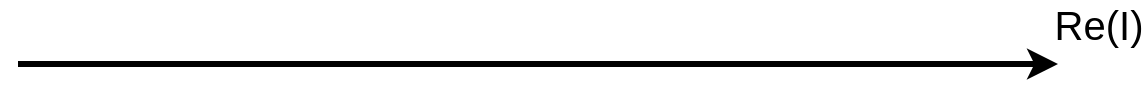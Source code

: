 <mxfile version="24.4.0" type="device">
  <diagram name="Page-1" id="lMkIZ5ReDiUbH32EKImj">
    <mxGraphModel dx="1202" dy="809" grid="1" gridSize="10" guides="1" tooltips="1" connect="1" arrows="1" fold="1" page="1" pageScale="1" pageWidth="827" pageHeight="1169" math="0" shadow="0">
      <root>
        <mxCell id="0" />
        <mxCell id="1" parent="0" />
        <mxCell id="E9R2t4yBGJHxdbDllo2Q-1" value="" style="endArrow=classic;html=1;rounded=0;strokeWidth=3;jumpSize=7;" edge="1" parent="1">
          <mxGeometry width="50" height="50" relative="1" as="geometry">
            <mxPoint x="160" y="400" as="sourcePoint" />
            <mxPoint x="680" y="400" as="targetPoint" />
          </mxGeometry>
        </mxCell>
        <mxCell id="E9R2t4yBGJHxdbDllo2Q-4" value="&lt;font style=&quot;font-size: 20px;&quot;&gt;Re(I)&lt;/font&gt;" style="edgeLabel;html=1;align=center;verticalAlign=middle;resizable=0;points=[];" vertex="1" connectable="0" parent="E9R2t4yBGJHxdbDllo2Q-1">
          <mxGeometry x="0.578" y="3" relative="1" as="geometry">
            <mxPoint x="129" y="-17" as="offset" />
          </mxGeometry>
        </mxCell>
      </root>
    </mxGraphModel>
  </diagram>
</mxfile>
